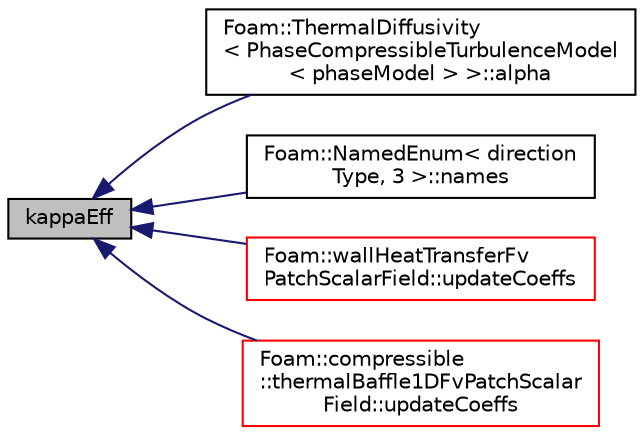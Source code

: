 digraph "kappaEff"
{
  bgcolor="transparent";
  edge [fontname="Helvetica",fontsize="10",labelfontname="Helvetica",labelfontsize="10"];
  node [fontname="Helvetica",fontsize="10",shape=record];
  rankdir="LR";
  Node29 [label="kappaEff",height=0.2,width=0.4,color="black", fillcolor="grey75", style="filled", fontcolor="black"];
  Node29 -> Node30 [dir="back",color="midnightblue",fontsize="10",style="solid",fontname="Helvetica"];
  Node30 [label="Foam::ThermalDiffusivity\l\< PhaseCompressibleTurbulenceModel\l\< phaseModel \> \>::alpha",height=0.2,width=0.4,color="black",URL="$a31989.html#a578c03b4a1936fbce6fc57e1981bb284",tooltip="Return the laminar thermal diffusivity for enthalpy [kg/m/s]. "];
  Node29 -> Node31 [dir="back",color="midnightblue",fontsize="10",style="solid",fontname="Helvetica"];
  Node31 [label="Foam::NamedEnum\< direction\lType, 3 \>::names",height=0.2,width=0.4,color="black",URL="$a27113.html#a7350da3a0edd92cd11e6c479c9967dc8"];
  Node29 -> Node32 [dir="back",color="midnightblue",fontsize="10",style="solid",fontname="Helvetica"];
  Node32 [label="Foam::wallHeatTransferFv\lPatchScalarField::updateCoeffs",height=0.2,width=0.4,color="red",URL="$a32041.html#a7e24eafac629d3733181cd942d4c902f",tooltip="Update the coefficients associated with the patch field. "];
  Node29 -> Node34 [dir="back",color="midnightblue",fontsize="10",style="solid",fontname="Helvetica"];
  Node34 [label="Foam::compressible\l::thermalBaffle1DFvPatchScalar\lField::updateCoeffs",height=0.2,width=0.4,color="red",URL="$a32009.html#a7e24eafac629d3733181cd942d4c902f",tooltip="Update the coefficients associated with the patch field. "];
}
